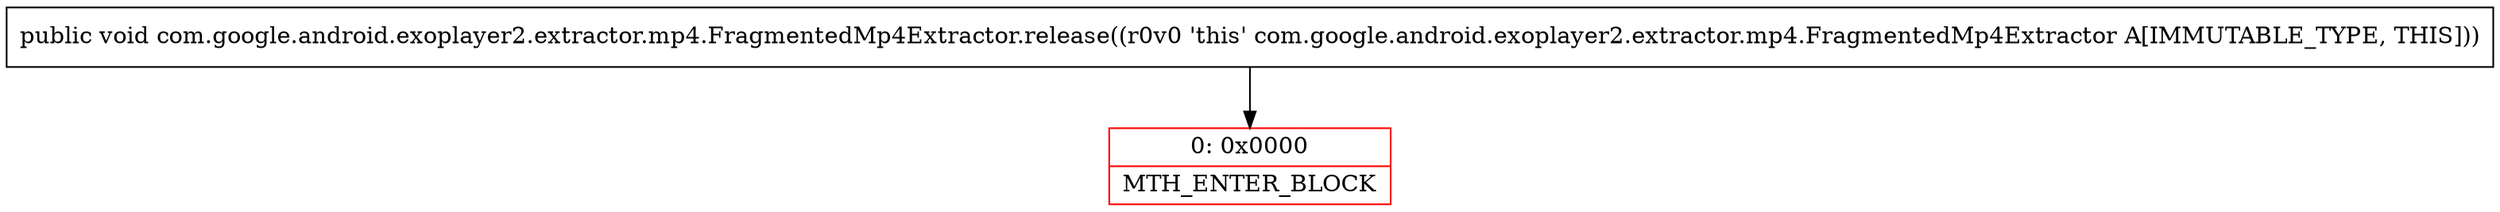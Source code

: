 digraph "CFG forcom.google.android.exoplayer2.extractor.mp4.FragmentedMp4Extractor.release()V" {
subgraph cluster_Region_537322019 {
label = "R(0)";
node [shape=record,color=blue];
}
Node_0 [shape=record,color=red,label="{0\:\ 0x0000|MTH_ENTER_BLOCK\l}"];
MethodNode[shape=record,label="{public void com.google.android.exoplayer2.extractor.mp4.FragmentedMp4Extractor.release((r0v0 'this' com.google.android.exoplayer2.extractor.mp4.FragmentedMp4Extractor A[IMMUTABLE_TYPE, THIS])) }"];
MethodNode -> Node_0;
}

